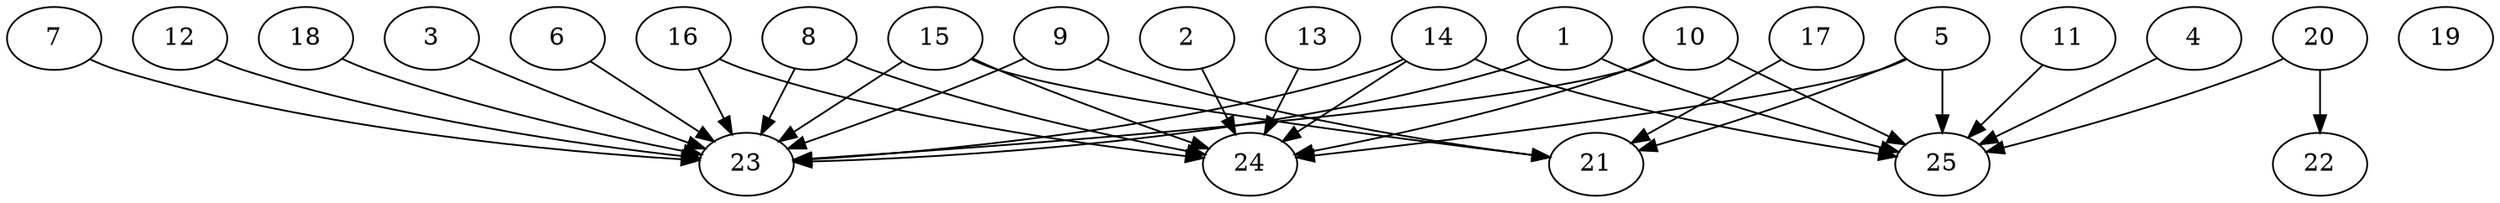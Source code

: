 // DAG automatically generated by daggen at Thu Oct  3 14:00:39 2019
// ./daggen --dot -n 25 --ccr 0.4 --fat 0.9 --regular 0.7 --density 0.6 --mindata 5242880 --maxdata 52428800 
digraph G {
  1 [size="31631360", alpha="0.20", expect_size="12652544"] 
  1 -> 23 [size ="12652544"]
  1 -> 25 [size ="12652544"]
  2 [size="40217600", alpha="0.18", expect_size="16087040"] 
  2 -> 24 [size ="16087040"]
  3 [size="80839680", alpha="0.07", expect_size="32335872"] 
  3 -> 23 [size ="32335872"]
  4 [size="116354560", alpha="0.15", expect_size="46541824"] 
  4 -> 25 [size ="46541824"]
  5 [size="96691200", alpha="0.02", expect_size="38676480"] 
  5 -> 21 [size ="38676480"]
  5 -> 24 [size ="38676480"]
  5 -> 25 [size ="38676480"]
  6 [size="41722880", alpha="0.03", expect_size="16689152"] 
  6 -> 23 [size ="16689152"]
  7 [size="13153280", alpha="0.16", expect_size="5261312"] 
  7 -> 23 [size ="5261312"]
  8 [size="14891520", alpha="0.12", expect_size="5956608"] 
  8 -> 23 [size ="5956608"]
  8 -> 24 [size ="5956608"]
  9 [size="104281600", alpha="0.12", expect_size="41712640"] 
  9 -> 21 [size ="41712640"]
  9 -> 23 [size ="41712640"]
  10 [size="40949760", alpha="0.06", expect_size="16379904"] 
  10 -> 23 [size ="16379904"]
  10 -> 24 [size ="16379904"]
  10 -> 25 [size ="16379904"]
  11 [size="98076160", alpha="0.10", expect_size="39230464"] 
  11 -> 25 [size ="39230464"]
  12 [size="95554560", alpha="0.14", expect_size="38221824"] 
  12 -> 23 [size ="38221824"]
  13 [size="83176960", alpha="0.02", expect_size="33270784"] 
  13 -> 24 [size ="33270784"]
  14 [size="121850880", alpha="0.01", expect_size="48740352"] 
  14 -> 23 [size ="48740352"]
  14 -> 24 [size ="48740352"]
  14 -> 25 [size ="48740352"]
  15 [size="91537920", alpha="0.12", expect_size="36615168"] 
  15 -> 21 [size ="36615168"]
  15 -> 23 [size ="36615168"]
  15 -> 24 [size ="36615168"]
  16 [size="101002240", alpha="0.02", expect_size="40400896"] 
  16 -> 23 [size ="40400896"]
  16 -> 24 [size ="40400896"]
  17 [size="117406720", alpha="0.05", expect_size="46962688"] 
  17 -> 21 [size ="46962688"]
  18 [size="93091840", alpha="0.05", expect_size="37236736"] 
  18 -> 23 [size ="37236736"]
  19 [size="43975680", alpha="0.01", expect_size="17590272"] 
  20 [size="114580480", alpha="0.03", expect_size="45832192"] 
  20 -> 22 [size ="45832192"]
  20 -> 25 [size ="45832192"]
  21 [size="32056320", alpha="0.09", expect_size="12822528"] 
  22 [size="93442560", alpha="0.19", expect_size="37377024"] 
  23 [size="60482560", alpha="0.00", expect_size="24193024"] 
  24 [size="70983680", alpha="0.19", expect_size="28393472"] 
  25 [size="75389440", alpha="0.12", expect_size="30155776"] 
}

